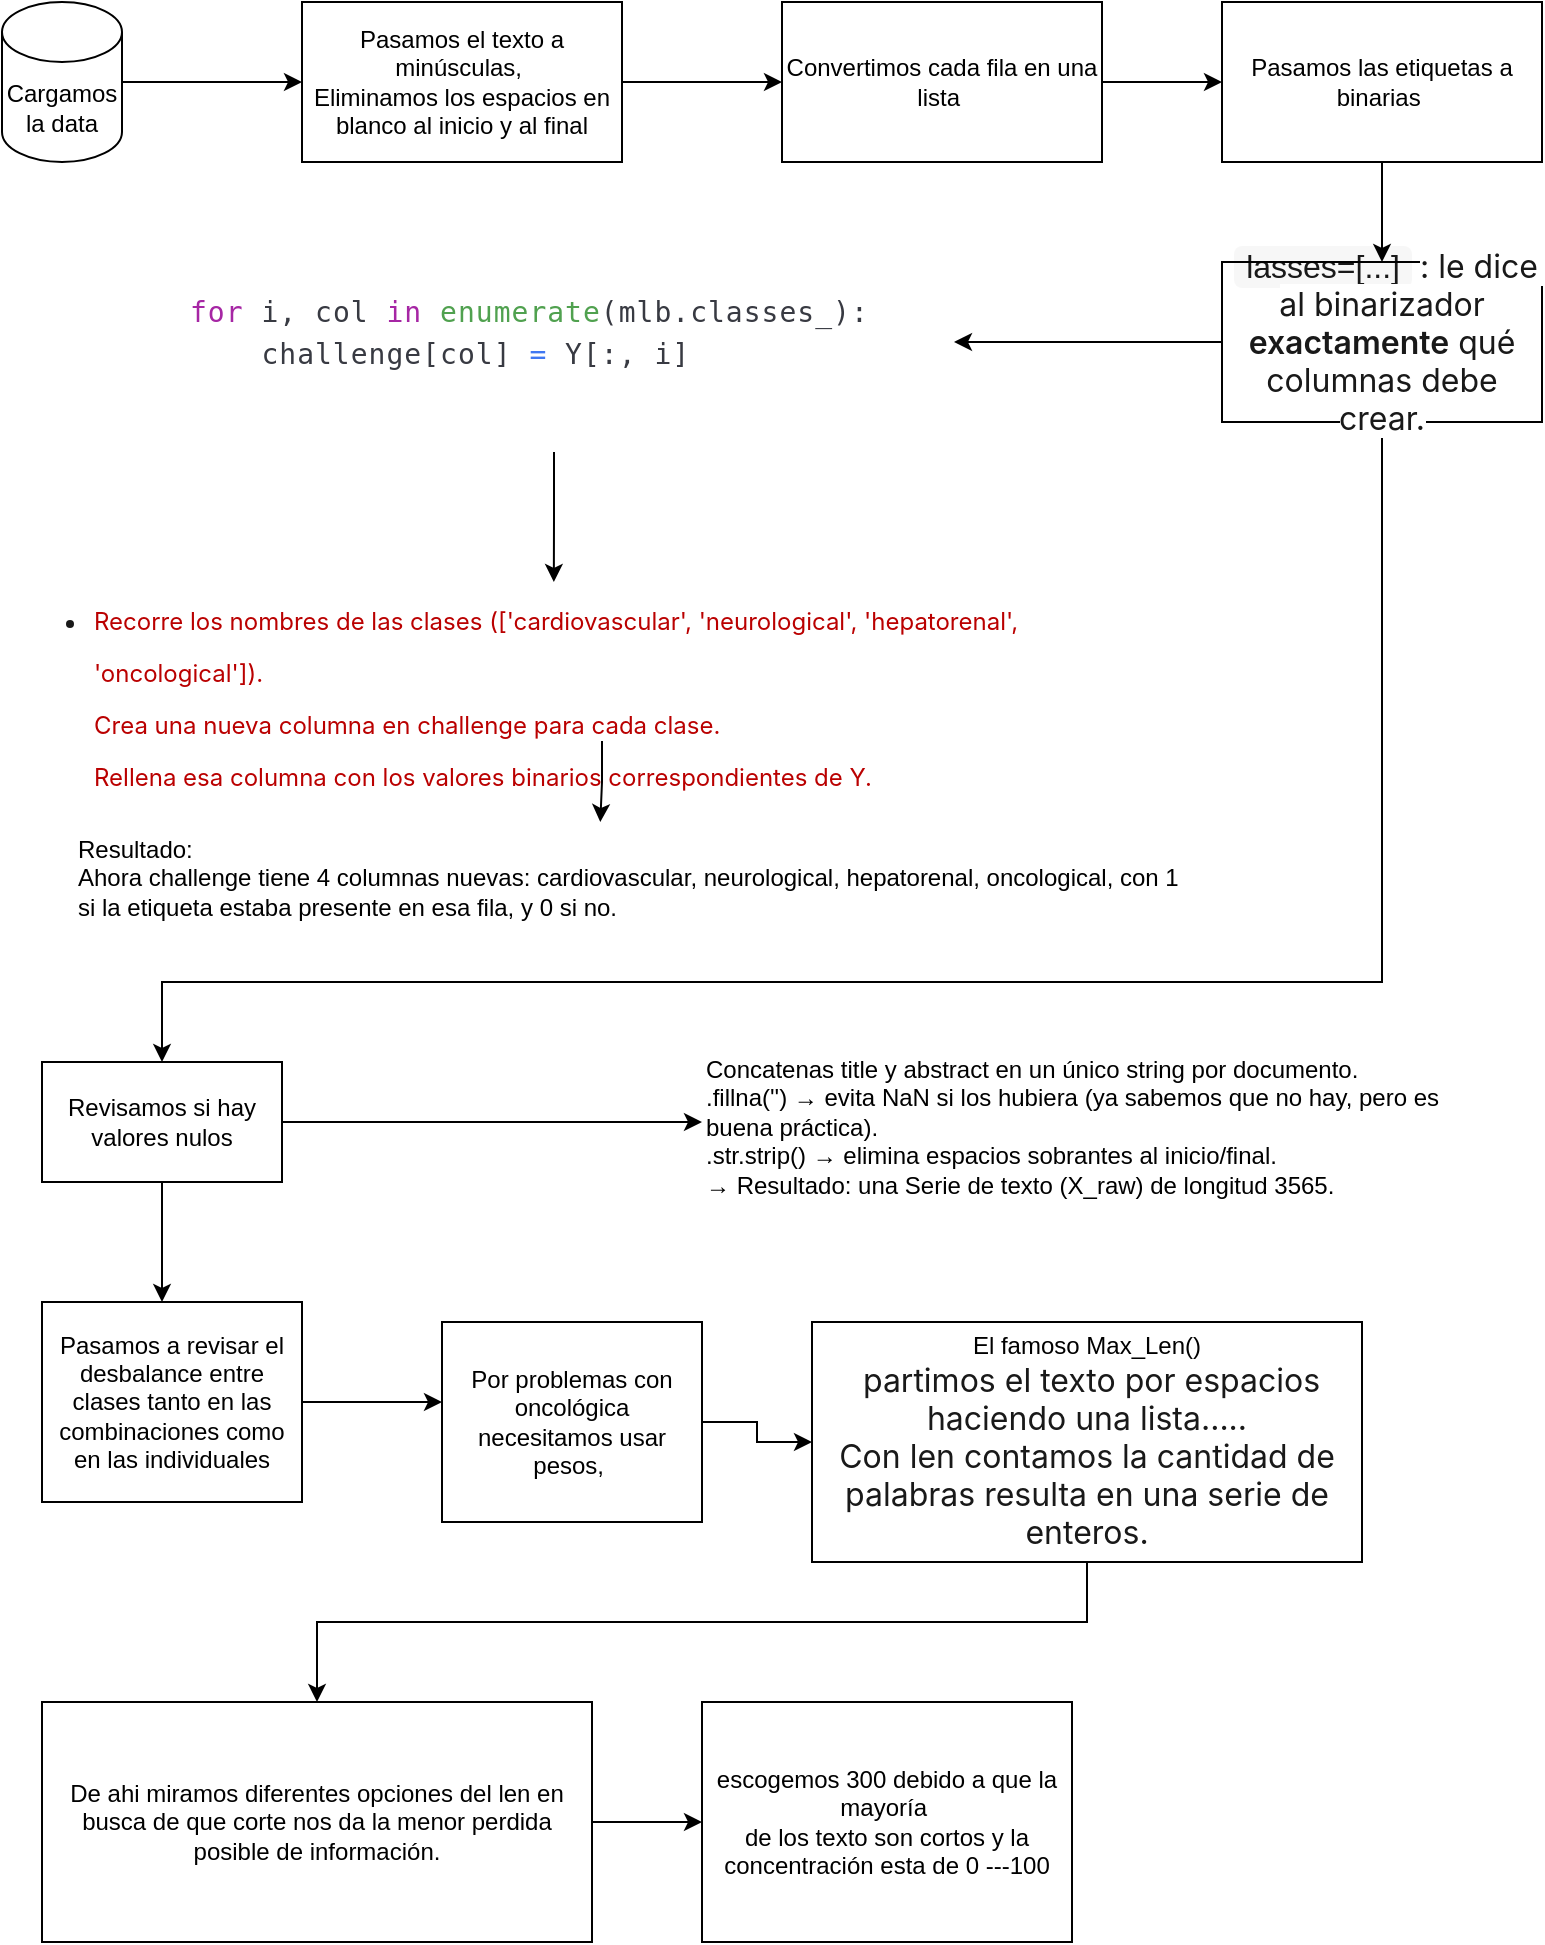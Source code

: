 <mxfile version="28.2.0">
  <diagram name="Página-1" id="R4MLHaw1RsGRZBGLi2FN">
    <mxGraphModel dx="1146" dy="574" grid="1" gridSize="10" guides="1" tooltips="1" connect="1" arrows="1" fold="1" page="1" pageScale="1" pageWidth="827" pageHeight="1169" math="0" shadow="0">
      <root>
        <mxCell id="0" />
        <mxCell id="1" parent="0" />
        <mxCell id="0DuIZYB2jZfA5ApWnlZL-5" style="edgeStyle=orthogonalEdgeStyle;rounded=0;orthogonalLoop=1;jettySize=auto;html=1;" parent="1" source="0DuIZYB2jZfA5ApWnlZL-1" target="0DuIZYB2jZfA5ApWnlZL-2" edge="1">
          <mxGeometry relative="1" as="geometry" />
        </mxCell>
        <mxCell id="0DuIZYB2jZfA5ApWnlZL-1" value="Cargamos la data" style="shape=cylinder3;whiteSpace=wrap;html=1;boundedLbl=1;backgroundOutline=1;size=15;" parent="1" vertex="1">
          <mxGeometry x="40" y="60" width="60" height="80" as="geometry" />
        </mxCell>
        <mxCell id="0DuIZYB2jZfA5ApWnlZL-6" style="edgeStyle=orthogonalEdgeStyle;rounded=0;orthogonalLoop=1;jettySize=auto;html=1;entryX=0;entryY=0.5;entryDx=0;entryDy=0;" parent="1" source="0DuIZYB2jZfA5ApWnlZL-2" target="0DuIZYB2jZfA5ApWnlZL-4" edge="1">
          <mxGeometry relative="1" as="geometry" />
        </mxCell>
        <mxCell id="0DuIZYB2jZfA5ApWnlZL-2" value="Pasamos el texto a minúsculas,&amp;nbsp;&lt;div&gt;Eliminamos los espacios en blanco al inicio y al final&lt;/div&gt;" style="rounded=0;whiteSpace=wrap;html=1;" parent="1" vertex="1">
          <mxGeometry x="190" y="60" width="160" height="80" as="geometry" />
        </mxCell>
        <mxCell id="0DuIZYB2jZfA5ApWnlZL-10" style="edgeStyle=orthogonalEdgeStyle;rounded=0;orthogonalLoop=1;jettySize=auto;html=1;entryX=0.5;entryY=0;entryDx=0;entryDy=0;" parent="1" source="0DuIZYB2jZfA5ApWnlZL-3" target="0DuIZYB2jZfA5ApWnlZL-9" edge="1">
          <mxGeometry relative="1" as="geometry" />
        </mxCell>
        <mxCell id="0DuIZYB2jZfA5ApWnlZL-3" value="Pasamos las etiquetas a binarias&amp;nbsp;" style="rounded=0;whiteSpace=wrap;html=1;" parent="1" vertex="1">
          <mxGeometry x="650" y="60" width="160" height="80" as="geometry" />
        </mxCell>
        <mxCell id="0DuIZYB2jZfA5ApWnlZL-7" style="edgeStyle=orthogonalEdgeStyle;rounded=0;orthogonalLoop=1;jettySize=auto;html=1;entryX=0;entryY=0.5;entryDx=0;entryDy=0;" parent="1" source="0DuIZYB2jZfA5ApWnlZL-4" target="0DuIZYB2jZfA5ApWnlZL-3" edge="1">
          <mxGeometry relative="1" as="geometry" />
        </mxCell>
        <mxCell id="0DuIZYB2jZfA5ApWnlZL-4" value="Convertimos cada fila en una lista&amp;nbsp;" style="rounded=0;whiteSpace=wrap;html=1;" parent="1" vertex="1">
          <mxGeometry x="430" y="60" width="160" height="80" as="geometry" />
        </mxCell>
        <mxCell id="0DuIZYB2jZfA5ApWnlZL-12" style="edgeStyle=orthogonalEdgeStyle;rounded=0;orthogonalLoop=1;jettySize=auto;html=1;" parent="1" source="0DuIZYB2jZfA5ApWnlZL-9" target="0DuIZYB2jZfA5ApWnlZL-11" edge="1">
          <mxGeometry relative="1" as="geometry" />
        </mxCell>
        <mxCell id="0DuIZYB2jZfA5ApWnlZL-20" style="edgeStyle=orthogonalEdgeStyle;rounded=0;orthogonalLoop=1;jettySize=auto;html=1;entryX=0.5;entryY=0;entryDx=0;entryDy=0;" parent="1" source="0DuIZYB2jZfA5ApWnlZL-9" target="0DuIZYB2jZfA5ApWnlZL-21" edge="1">
          <mxGeometry relative="1" as="geometry">
            <mxPoint x="260.0" y="590" as="targetPoint" />
            <Array as="points">
              <mxPoint x="730" y="550" />
              <mxPoint x="120" y="550" />
            </Array>
          </mxGeometry>
        </mxCell>
        <mxCell id="0DuIZYB2jZfA5ApWnlZL-9" value="&lt;code style=&quot;text-align: left; white-space-collapse: preserve; font-family: inherit; scrollbar-color: transparent transparent; margin: 0px 4px; padding: 2px 6px; border: 0px; font-variant-numeric: inherit; font-variant-east-asian: inherit; font-variant-alternates: inherit; font-variant-position: inherit; font-variant-emoji: inherit; font-stretch: inherit; font-size: 16px; line-height: inherit; font-optical-sizing: inherit; font-size-adjust: inherit; font-kerning: inherit; font-feature-settings: inherit; font-variation-settings: inherit; vertical-align: baseline; color: rgba(0, 0, 0, 0.9); background-color: rgba(0, 0, 0, 0.03); border-radius: 4px; max-width: 100%; word-break: break-word; text-shadow: none; overflow: auto;&quot; data-v-7caec4f8=&quot;&quot; data-v-a1ee3016=&quot;&quot; class=&quot;segment-code-inline&quot;&gt;lasses=[...]&lt;/code&gt;&lt;span style=&quot;text-align: left; white-space-collapse: preserve; color: rgba(0, 0, 0, 0.9); font-family: -apple-system, BlinkMacSystemFont, &amp;quot;Segoe UI&amp;quot;, system-ui, -apple-system, &amp;quot;Segoe UI&amp;quot;, Roboto, Ubuntu, Cantarell, &amp;quot;Noto Sans&amp;quot;, sans-serif, Arial, &amp;quot;PingFang SC&amp;quot;, &amp;quot;Source Han Sans SC&amp;quot;, &amp;quot;Microsoft YaHei UI&amp;quot;, &amp;quot;Microsoft YaHei&amp;quot;, &amp;quot;Noto Sans CJK SC&amp;quot;, sans-serif; font-size: 16px; background-color: rgb(255, 255, 255); float: none; display: inline !important;&quot;&gt;: le dice al binarizador &lt;/span&gt;&lt;span style=&quot;text-align: left; white-space-collapse: preserve; font-family: -apple-system, BlinkMacSystemFont, &amp;quot;Segoe UI&amp;quot;, system-ui, -apple-system, &amp;quot;Segoe UI&amp;quot;, Roboto, Ubuntu, Cantarell, &amp;quot;Noto Sans&amp;quot;, sans-serif, Arial, &amp;quot;PingFang SC&amp;quot;, &amp;quot;Source Han Sans SC&amp;quot;, &amp;quot;Microsoft YaHei UI&amp;quot;, &amp;quot;Microsoft YaHei&amp;quot;, &amp;quot;Noto Sans CJK SC&amp;quot;, sans-serif; scrollbar-color: transparent transparent; margin: 0px; padding: 0px; border: 0px; font-variant-numeric: inherit; font-variant-east-asian: inherit; font-variant-alternates: inherit; font-variant-position: inherit; font-variant-emoji: inherit; font-weight: 600; font-stretch: inherit; font-size: 16px; line-height: inherit; font-optical-sizing: inherit; font-size-adjust: inherit; font-kerning: inherit; font-feature-settings: inherit; font-variation-settings: inherit; vertical-align: baseline; color: rgba(0, 0, 0, 0.9); background-color: rgb(255, 255, 255);&quot; class=&quot;&quot;&gt;exactamente&lt;/span&gt;&lt;span style=&quot;text-align: left; white-space-collapse: preserve; color: rgba(0, 0, 0, 0.9); font-family: -apple-system, BlinkMacSystemFont, &amp;quot;Segoe UI&amp;quot;, system-ui, -apple-system, &amp;quot;Segoe UI&amp;quot;, Roboto, Ubuntu, Cantarell, &amp;quot;Noto Sans&amp;quot;, sans-serif, Arial, &amp;quot;PingFang SC&amp;quot;, &amp;quot;Source Han Sans SC&amp;quot;, &amp;quot;Microsoft YaHei UI&amp;quot;, &amp;quot;Microsoft YaHei&amp;quot;, &amp;quot;Noto Sans CJK SC&amp;quot;, sans-serif; font-size: 16px; background-color: rgb(255, 255, 255); float: none; display: inline !important;&quot;&gt; qué columnas debe crear.&lt;/span&gt;" style="rounded=0;whiteSpace=wrap;html=1;" parent="1" vertex="1">
          <mxGeometry x="650" y="190" width="160" height="80" as="geometry" />
        </mxCell>
        <mxCell id="0DuIZYB2jZfA5ApWnlZL-11" value="&lt;pre data-v-efb858b9=&quot;&quot; class=&quot;language-python&quot; style=&quot;font-family: &amp;quot;Fira Code&amp;quot;, &amp;quot;Fira Mono&amp;quot;, Menlo, Consolas, &amp;quot;DejaVu Sans Mono&amp;quot;, monospace; scrollbar-color: transparent transparent; margin: 0.5em 0px; padding: 16px; border: 0px; font-style: normal; font-variant-ligatures: normal; font-variant-caps: normal; font-variant-numeric: inherit; font-variant-east-asian: inherit; font-variant-alternates: inherit; font-variant-position: inherit; font-variant-emoji: inherit; font-weight: 400; font-stretch: inherit; font-size: 14px; line-height: 1.5; font-optical-sizing: inherit; font-size-adjust: inherit; font-kerning: inherit; font-feature-settings: inherit; font-variation-settings: inherit; vertical-align: baseline; color: rgb(56, 58, 66); direction: ltr; text-align: left; white-space: pre; word-spacing: 0px; word-break: normal; tab-size: 2; hyphens: none; overflow: auto; border-radius: 0px; background: none 0% 0% / auto repeat scroll padding-box border-box rgb(255, 255, 255); letter-spacing: 0.5px; orphans: 2; text-indent: 0px; text-transform: none; widows: 2; -webkit-text-stroke-width: 0px; text-decoration-thickness: initial; text-decoration-style: initial; text-decoration-color: initial;&quot;&gt;&lt;code class=&quot;language-python&quot; style=&quot;font-family: &amp;quot;Fira Code&amp;quot;, &amp;quot;Fira Mono&amp;quot;, Menlo, Consolas, &amp;quot;DejaVu Sans Mono&amp;quot;, monospace; scrollbar-color: transparent transparent; margin: 0px; padding: 0px; border: 0px; font-style: inherit; font-variant: inherit; font-weight: inherit; font-stretch: inherit; font-size: inherit; line-height: 1.5; font-optical-sizing: inherit; font-size-adjust: inherit; font-kerning: inherit; font-feature-settings: inherit; font-variation-settings: inherit; vertical-align: baseline; color: rgb(56, 58, 66); direction: ltr; text-align: left; white-space: pre-wrap; word-spacing: normal; word-break: break-word; tab-size: 2; hyphens: none; max-width: 100%; text-shadow: none; overflow: auto;&quot;&gt;&lt;span class=&quot;token keyword&quot; style=&quot;font: inherit; scrollbar-color: transparent transparent; margin: 0px; padding: 0px; border: 0px; vertical-align: baseline; color: rgb(166, 38, 164);&quot;&gt;for&lt;/span&gt; i&lt;span class=&quot;token punctuation&quot; style=&quot;font: inherit; scrollbar-color: transparent transparent; margin: 0px; padding: 0px; border: 0px; vertical-align: baseline; color: rgb(56, 58, 66);&quot;&gt;,&lt;/span&gt; col &lt;span class=&quot;token keyword&quot; style=&quot;font: inherit; scrollbar-color: transparent transparent; margin: 0px; padding: 0px; border: 0px; vertical-align: baseline; color: rgb(166, 38, 164);&quot;&gt;in&lt;/span&gt; &lt;span class=&quot;token builtin&quot; style=&quot;font: inherit; scrollbar-color: transparent transparent; margin: 0px; padding: 0px; border: 0px; vertical-align: baseline; color: rgb(80, 161, 79);&quot;&gt;enumerate&lt;/span&gt;&lt;span class=&quot;token punctuation&quot; style=&quot;font: inherit; scrollbar-color: transparent transparent; margin: 0px; padding: 0px; border: 0px; vertical-align: baseline; color: rgb(56, 58, 66);&quot;&gt;(&lt;/span&gt;mlb&lt;span class=&quot;token punctuation&quot; style=&quot;font: inherit; scrollbar-color: transparent transparent; margin: 0px; padding: 0px; border: 0px; vertical-align: baseline; color: rgb(56, 58, 66);&quot;&gt;.&lt;/span&gt;classes_&lt;span class=&quot;token punctuation&quot; style=&quot;font: inherit; scrollbar-color: transparent transparent; margin: 0px; padding: 0px; border: 0px; vertical-align: baseline; color: rgb(56, 58, 66);&quot;&gt;)&lt;/span&gt;&lt;span class=&quot;token punctuation&quot; style=&quot;font: inherit; scrollbar-color: transparent transparent; margin: 0px; padding: 0px; border: 0px; vertical-align: baseline; color: rgb(56, 58, 66);&quot;&gt;:&lt;/span&gt;&#xa;    challenge&lt;span class=&quot;token punctuation&quot; style=&quot;font: inherit; scrollbar-color: transparent transparent; margin: 0px; padding: 0px; border: 0px; vertical-align: baseline; color: rgb(56, 58, 66);&quot;&gt;[&lt;/span&gt;col&lt;span class=&quot;token punctuation&quot; style=&quot;font: inherit; scrollbar-color: transparent transparent; margin: 0px; padding: 0px; border: 0px; vertical-align: baseline; color: rgb(56, 58, 66);&quot;&gt;]&lt;/span&gt; &lt;span class=&quot;token operator&quot; style=&quot;font: inherit; scrollbar-color: transparent transparent; margin: 0px; padding: 0px; border: 0px; vertical-align: baseline; color: rgb(64, 120, 242);&quot;&gt;=&lt;/span&gt; Y&lt;span class=&quot;token punctuation&quot; style=&quot;font: inherit; scrollbar-color: transparent transparent; margin: 0px; padding: 0px; border: 0px; vertical-align: baseline; color: rgb(56, 58, 66);&quot;&gt;[&lt;/span&gt;&lt;span class=&quot;token punctuation&quot; style=&quot;font: inherit; scrollbar-color: transparent transparent; margin: 0px; padding: 0px; border: 0px; vertical-align: baseline; color: rgb(56, 58, 66);&quot;&gt;:&lt;/span&gt;&lt;span class=&quot;token punctuation&quot; style=&quot;font: inherit; scrollbar-color: transparent transparent; margin: 0px; padding: 0px; border: 0px; vertical-align: baseline; color: rgb(56, 58, 66);&quot;&gt;,&lt;/span&gt; i&lt;span class=&quot;token punctuation&quot; style=&quot;font: inherit; scrollbar-color: transparent transparent; margin: 0px; padding: 0px; border: 0px; vertical-align: baseline; color: rgb(56, 58, 66);&quot;&gt;]&lt;/span&gt;&lt;/code&gt;&lt;/pre&gt;" style="text;whiteSpace=wrap;html=1;" parent="1" vertex="1">
          <mxGeometry x="116" y="175" width="400" height="110" as="geometry" />
        </mxCell>
        <mxCell id="0DuIZYB2jZfA5ApWnlZL-15" value="&lt;ul start=&quot;1&quot; style=&quot;scrollbar-color: rgba(0, 0, 0, 0.25) rgba(0, 0, 0, 0); margin: 0px 0px 16px; padding: 0px 0px 0px 24px; border: 0px; font-variant-numeric: inherit; font-variant-east-asian: inherit; font-variant-alternates: inherit; font-variant-position: inherit; font-variant-emoji: inherit; font-stretch: inherit; line-height: inherit; font-optical-sizing: inherit; font-size-adjust: inherit; font-kerning: inherit; font-feature-settings: inherit; font-variation-settings: inherit; vertical-align: baseline; list-style: disc; orphans: 2; text-align: start; text-indent: 0px; widows: 2; background-color: rgb(255, 255, 255); text-decoration-thickness: initial; text-decoration-style: initial; text-decoration-color: initial; color: rgba(0, 0, 0, 0.9);&quot;&gt;&lt;li style=&quot;font-variant-numeric: inherit; font-variant-east-asian: inherit; font-variant-alternates: inherit; font-variant-position: inherit; font-variant-emoji: inherit; font-stretch: inherit; line-height: inherit; font-optical-sizing: inherit; font-size-adjust: inherit; font-kerning: inherit; font-feature-settings: inherit; font-variation-settings: inherit; scrollbar-color: rgba(0, 0, 0, 0.25) rgba(0, 0, 0, 0); margin: 0px 0px 12px; padding: 0px; border: 0px; vertical-align: baseline;&quot;&gt;&lt;div class=&quot;paragraph&quot; style=&quot;font-variant-alternates: inherit; font-variant-numeric: inherit; font-variant-east-asian: inherit; font-variant-position: inherit; font-variant-emoji: inherit; scrollbar-color: rgba(0, 0, 0, 0.25) rgba(0, 0, 0, 0); margin: 0px; padding: 0px; border: 0px; font-stretch: inherit; line-height: 26px; font-optical-sizing: inherit; font-size-adjust: inherit; font-kerning: inherit; font-feature-settings: inherit; font-variation-settings: inherit; vertical-align: baseline; max-width: 100%; word-break: break-word; text-shadow: none;&quot;&gt;&lt;font style=&quot;font-size: 12px;&quot; face=&quot;-apple-system, BlinkMacSystemFont, Segoe UI, system-ui, -apple-system, Segoe UI, Roboto, Ubuntu, Cantarell, Noto Sans, sans-serif, Arial, PingFang SC, Source Han Sans SC, Microsoft YaHei UI, Microsoft YaHei, Noto Sans CJK SC, sans-serif&quot; color=&quot;rgba(0, 0, 0, 0.9)&quot;&gt;&lt;span style=&quot;white-space-collapse: preserve;&quot;&gt;Recorre los nombres de las clases ([&#39;cardiovascular&#39;, &#39;neurological&#39;, &#39;hepatorenal&#39;, &#39;oncological&#39;]).&lt;br&gt;Crea una nueva columna en challenge para cada clase.&lt;br&gt;Rellena esa columna con los valores binarios correspondientes de Y.&lt;/span&gt;&lt;/font&gt;&lt;/div&gt;&lt;/li&gt;&lt;/ul&gt;&lt;div&gt;&lt;font face=&quot;-apple-system, BlinkMacSystemFont, Segoe UI, system-ui, -apple-system, Segoe UI, Roboto, Ubuntu, Cantarell, Noto Sans, sans-serif, Arial, PingFang SC, Source Han Sans SC, Microsoft YaHei UI, Microsoft YaHei, Noto Sans CJK SC, sans-serif&quot; color=&quot;rgba(0, 0, 0, 0.9)&quot;&gt;&lt;span style=&quot;white-space-collapse: preserve;&quot;&gt;&lt;br&gt;&lt;/span&gt;&lt;/font&gt;&lt;/div&gt;" style="text;whiteSpace=wrap;html=1;" parent="1" vertex="1">
          <mxGeometry x="60" y="350" width="560" height="80" as="geometry" />
        </mxCell>
        <mxCell id="0DuIZYB2jZfA5ApWnlZL-17" style="edgeStyle=orthogonalEdgeStyle;rounded=0;orthogonalLoop=1;jettySize=auto;html=1;entryX=0.457;entryY=0;entryDx=0;entryDy=0;entryPerimeter=0;" parent="1" source="0DuIZYB2jZfA5ApWnlZL-11" target="0DuIZYB2jZfA5ApWnlZL-15" edge="1">
          <mxGeometry relative="1" as="geometry" />
        </mxCell>
        <mxCell id="0DuIZYB2jZfA5ApWnlZL-18" value="Resultado:&#xa;Ahora challenge tiene 4 columnas nuevas: cardiovascular, neurological, hepatorenal, oncological, con 1 si la etiqueta estaba presente en esa fila, y 0 si no." style="text;whiteSpace=wrap;" parent="1" vertex="1">
          <mxGeometry x="76" y="470" width="554" height="70" as="geometry" />
        </mxCell>
        <mxCell id="0DuIZYB2jZfA5ApWnlZL-22" style="edgeStyle=orthogonalEdgeStyle;rounded=0;orthogonalLoop=1;jettySize=auto;html=1;" parent="1" source="0DuIZYB2jZfA5ApWnlZL-21" edge="1">
          <mxGeometry relative="1" as="geometry">
            <mxPoint x="120.0" y="710" as="targetPoint" />
          </mxGeometry>
        </mxCell>
        <mxCell id="RaiEYyjb_QK-6UHaHSNt-5" style="edgeStyle=orthogonalEdgeStyle;rounded=0;orthogonalLoop=1;jettySize=auto;html=1;" edge="1" parent="1" source="0DuIZYB2jZfA5ApWnlZL-21" target="0DuIZYB2jZfA5ApWnlZL-27">
          <mxGeometry relative="1" as="geometry" />
        </mxCell>
        <mxCell id="0DuIZYB2jZfA5ApWnlZL-21" value="Revisamos si hay valores nulos" style="rounded=0;whiteSpace=wrap;html=1;" parent="1" vertex="1">
          <mxGeometry x="60" y="590" width="120" height="60" as="geometry" />
        </mxCell>
        <mxCell id="0DuIZYB2jZfA5ApWnlZL-24" style="edgeStyle=orthogonalEdgeStyle;rounded=0;orthogonalLoop=1;jettySize=auto;html=1;" parent="1" source="0DuIZYB2jZfA5ApWnlZL-23" edge="1">
          <mxGeometry relative="1" as="geometry">
            <mxPoint x="260.0" y="760" as="targetPoint" />
          </mxGeometry>
        </mxCell>
        <mxCell id="0DuIZYB2jZfA5ApWnlZL-23" value="Pasamos a revisar el desbalance entre clases tanto en las combinaciones como en las individuales" style="rounded=0;whiteSpace=wrap;html=1;" parent="1" vertex="1">
          <mxGeometry x="60" y="710" width="130" height="100" as="geometry" />
        </mxCell>
        <mxCell id="RaiEYyjb_QK-6UHaHSNt-3" style="edgeStyle=orthogonalEdgeStyle;rounded=0;orthogonalLoop=1;jettySize=auto;html=1;entryX=0;entryY=0.5;entryDx=0;entryDy=0;" edge="1" parent="1" source="0DuIZYB2jZfA5ApWnlZL-25" target="RaiEYyjb_QK-6UHaHSNt-2">
          <mxGeometry relative="1" as="geometry" />
        </mxCell>
        <mxCell id="0DuIZYB2jZfA5ApWnlZL-25" value="Por problemas con oncológica necesitamos usar pesos,&amp;nbsp;" style="rounded=0;whiteSpace=wrap;html=1;" parent="1" vertex="1">
          <mxGeometry x="260" y="720" width="130" height="100" as="geometry" />
        </mxCell>
        <UserObject label="Concatenas title y abstract en un único string por documento.&#xa;.fillna(&#39;&#39;) → evita NaN si los hubiera (ya sabemos que no hay, pero es buena práctica).&#xa;.str.strip() → elimina espacios sobrantes al inicio/final.&#xa;→ Resultado: una Serie de texto (X_raw) de longitud 3565." id="0DuIZYB2jZfA5ApWnlZL-27">
          <mxCell style="text;whiteSpace=wrap;" parent="1" vertex="1">
            <mxGeometry x="390" y="580" width="380" height="80" as="geometry" />
          </mxCell>
        </UserObject>
        <mxCell id="RaiEYyjb_QK-6UHaHSNt-10" style="edgeStyle=orthogonalEdgeStyle;rounded=0;orthogonalLoop=1;jettySize=auto;html=1;entryX=0.5;entryY=0;entryDx=0;entryDy=0;" edge="1" parent="1" source="RaiEYyjb_QK-6UHaHSNt-2" target="RaiEYyjb_QK-6UHaHSNt-7">
          <mxGeometry relative="1" as="geometry">
            <Array as="points">
              <mxPoint x="582" y="870" />
              <mxPoint x="198" y="870" />
            </Array>
          </mxGeometry>
        </mxCell>
        <mxCell id="RaiEYyjb_QK-6UHaHSNt-2" value="&lt;font style=&quot;font-size: 12px;&quot;&gt;El famoso Max_Len()&lt;/font&gt;&lt;div&gt;&lt;span style=&quot;color: rgba(0, 0, 0, 0.9); font-family: -apple-system, BlinkMacSystemFont, &amp;quot;Segoe UI&amp;quot;, system-ui, -apple-system, &amp;quot;Segoe UI&amp;quot;, Roboto, Ubuntu, Cantarell, &amp;quot;Noto Sans&amp;quot;, sans-serif, Arial, &amp;quot;PingFang SC&amp;quot;, &amp;quot;Source Han Sans SC&amp;quot;, &amp;quot;Microsoft YaHei UI&amp;quot;, &amp;quot;Microsoft YaHei&amp;quot;, &amp;quot;Noto Sans CJK SC&amp;quot;, sans-serif; text-align: left; white-space-collapse: preserve; background-color: rgb(255, 255, 255);&quot;&gt;&lt;font size=&quot;3&quot;&gt; partimos el texto por espacios haciendo una lista.....&lt;/font&gt;&lt;/span&gt;&lt;/div&gt;&lt;div&gt;&lt;span style=&quot;color: rgba(0, 0, 0, 0.9); font-family: -apple-system, BlinkMacSystemFont, &amp;quot;Segoe UI&amp;quot;, system-ui, -apple-system, &amp;quot;Segoe UI&amp;quot;, Roboto, Ubuntu, Cantarell, &amp;quot;Noto Sans&amp;quot;, sans-serif, Arial, &amp;quot;PingFang SC&amp;quot;, &amp;quot;Source Han Sans SC&amp;quot;, &amp;quot;Microsoft YaHei UI&amp;quot;, &amp;quot;Microsoft YaHei&amp;quot;, &amp;quot;Noto Sans CJK SC&amp;quot;, sans-serif; text-align: left; white-space-collapse: preserve; background-color: rgb(255, 255, 255);&quot;&gt;&lt;font size=&quot;3&quot;&gt;Con len contamos la cantidad de palabras resulta en una serie de enteros.&lt;/font&gt;&lt;/span&gt;&lt;/div&gt;" style="rounded=0;whiteSpace=wrap;html=1;" vertex="1" parent="1">
          <mxGeometry x="445" y="720" width="275" height="120" as="geometry" />
        </mxCell>
        <mxCell id="RaiEYyjb_QK-6UHaHSNt-4" style="edgeStyle=orthogonalEdgeStyle;rounded=0;orthogonalLoop=1;jettySize=auto;html=1;entryX=0.475;entryY=0.007;entryDx=0;entryDy=0;entryPerimeter=0;" edge="1" parent="1">
          <mxGeometry relative="1" as="geometry">
            <mxPoint x="340" y="429.51" as="sourcePoint" />
            <mxPoint x="339.15" y="470" as="targetPoint" />
            <Array as="points">
              <mxPoint x="340" y="450" />
              <mxPoint x="339" y="450" />
            </Array>
          </mxGeometry>
        </mxCell>
        <mxCell id="RaiEYyjb_QK-6UHaHSNt-9" style="edgeStyle=orthogonalEdgeStyle;rounded=0;orthogonalLoop=1;jettySize=auto;html=1;entryX=0;entryY=0.5;entryDx=0;entryDy=0;" edge="1" parent="1" source="RaiEYyjb_QK-6UHaHSNt-7" target="RaiEYyjb_QK-6UHaHSNt-8">
          <mxGeometry relative="1" as="geometry" />
        </mxCell>
        <mxCell id="RaiEYyjb_QK-6UHaHSNt-7" value="De ahi miramos diferentes opciones del len en busca de que corte nos da la menor perdida posible de información." style="rounded=0;whiteSpace=wrap;html=1;" vertex="1" parent="1">
          <mxGeometry x="60" y="910" width="275" height="120" as="geometry" />
        </mxCell>
        <mxCell id="RaiEYyjb_QK-6UHaHSNt-8" value="escogemos 300 debido a que la mayoría&amp;nbsp;&lt;div&gt;de los texto son cortos y la concentración esta de 0 ---100&lt;/div&gt;" style="rounded=0;whiteSpace=wrap;html=1;" vertex="1" parent="1">
          <mxGeometry x="390" y="910" width="185" height="120" as="geometry" />
        </mxCell>
      </root>
    </mxGraphModel>
  </diagram>
</mxfile>

